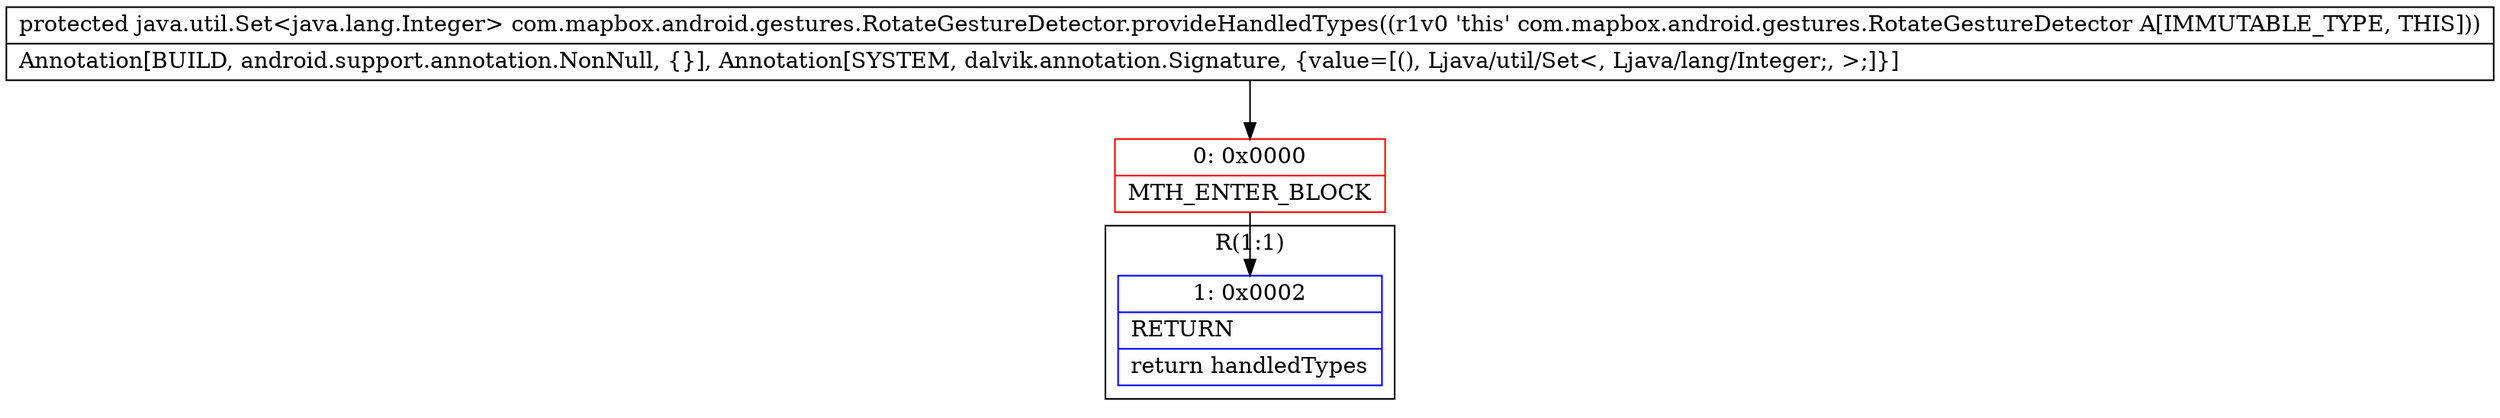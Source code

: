 digraph "CFG forcom.mapbox.android.gestures.RotateGestureDetector.provideHandledTypes()Ljava\/util\/Set;" {
subgraph cluster_Region_1988254633 {
label = "R(1:1)";
node [shape=record,color=blue];
Node_1 [shape=record,label="{1\:\ 0x0002|RETURN\l|return handledTypes\l}"];
}
Node_0 [shape=record,color=red,label="{0\:\ 0x0000|MTH_ENTER_BLOCK\l}"];
MethodNode[shape=record,label="{protected java.util.Set\<java.lang.Integer\> com.mapbox.android.gestures.RotateGestureDetector.provideHandledTypes((r1v0 'this' com.mapbox.android.gestures.RotateGestureDetector A[IMMUTABLE_TYPE, THIS]))  | Annotation[BUILD, android.support.annotation.NonNull, \{\}], Annotation[SYSTEM, dalvik.annotation.Signature, \{value=[(), Ljava\/util\/Set\<, Ljava\/lang\/Integer;, \>;]\}]\l}"];
MethodNode -> Node_0;
Node_0 -> Node_1;
}

